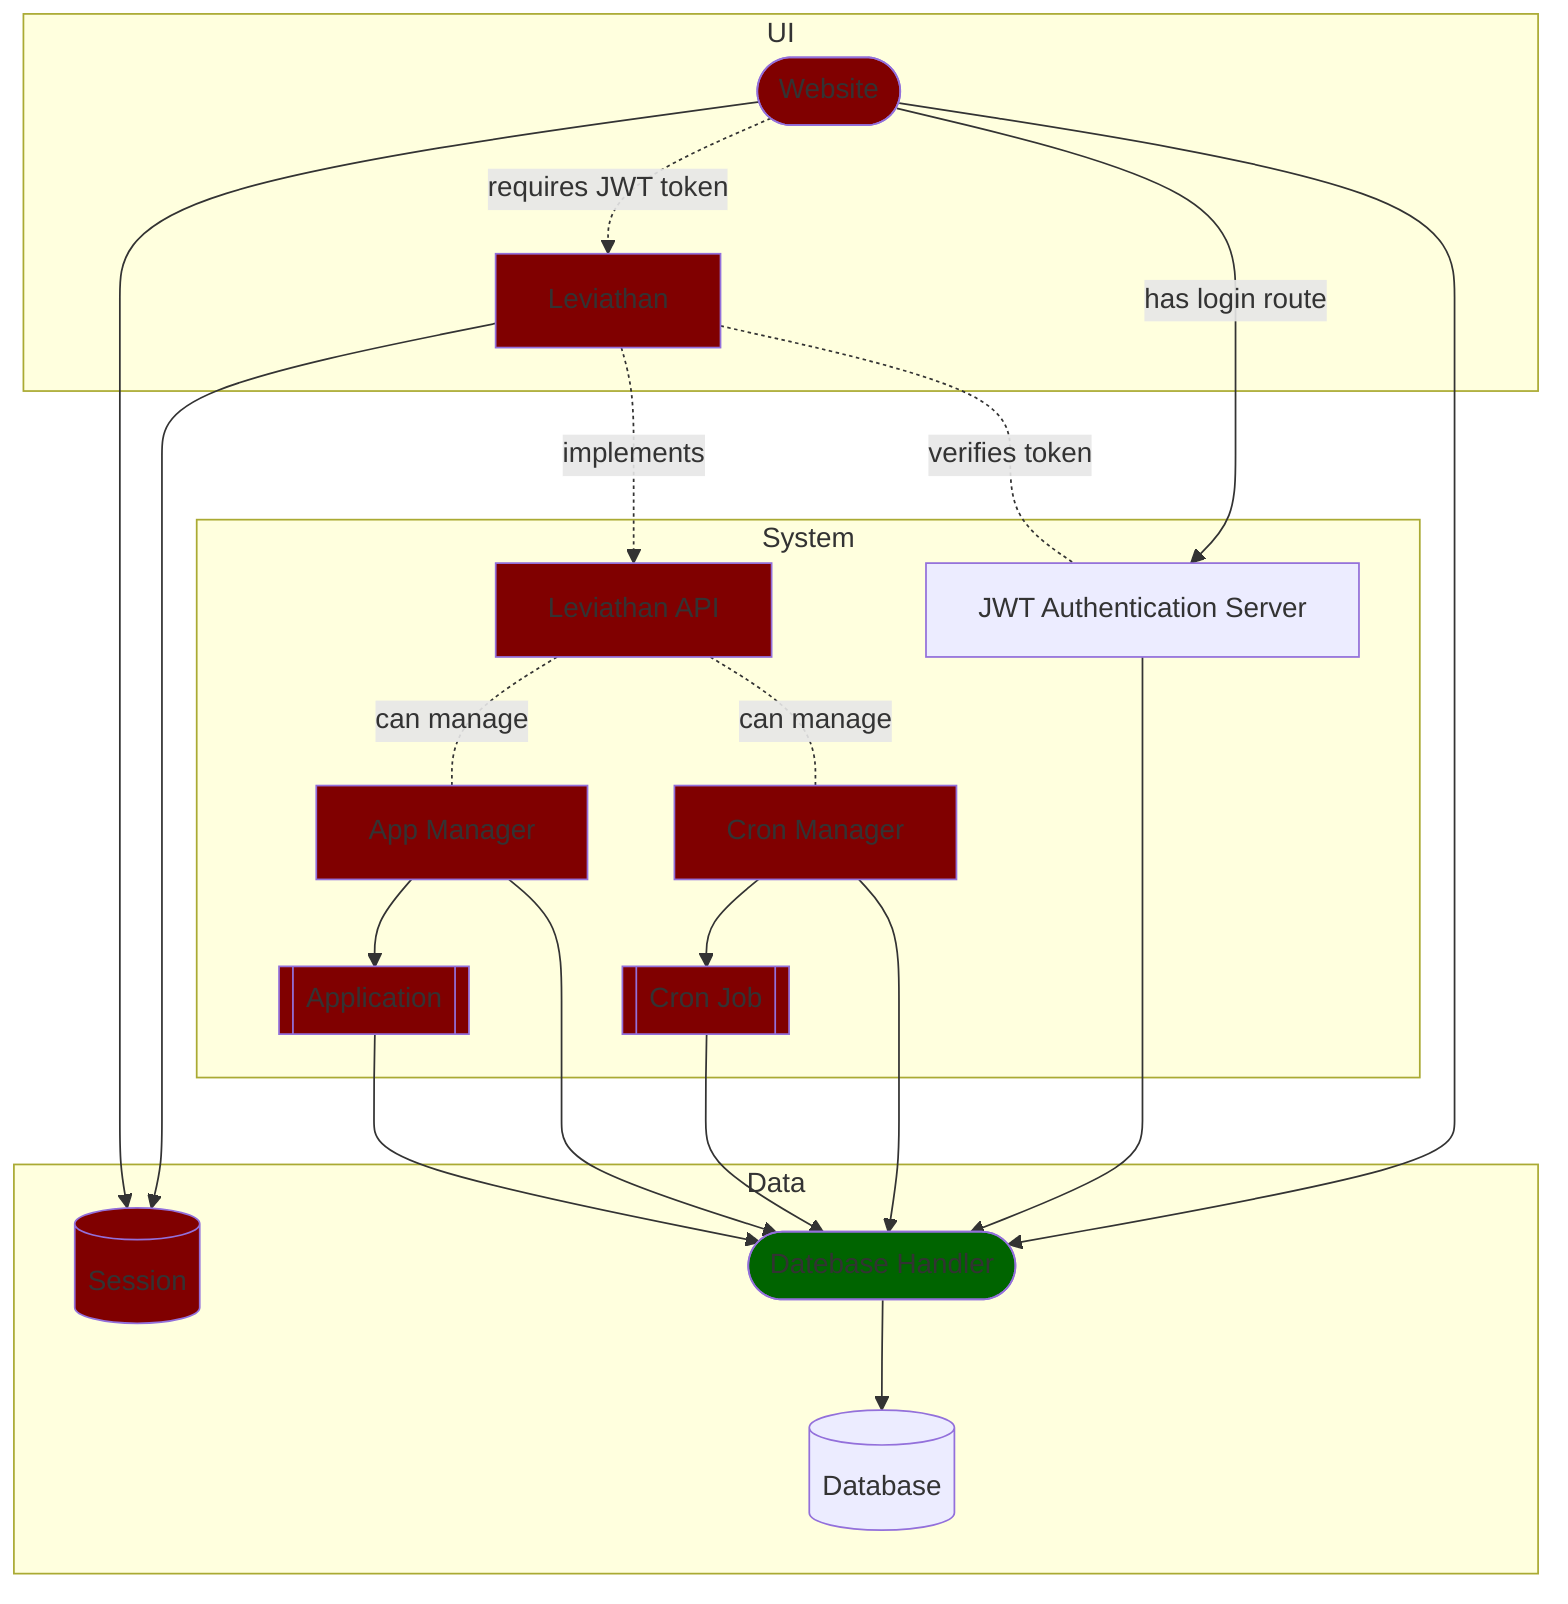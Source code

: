 graph TD
	classDef TODO fill:#800000;
	classDef IN_PROGRESS fill:#006400;

	subgraph data [Data]
	db[(Database)]
	session[(Session)]:::TODO
	dbh([Datebase Handler]):::IN_PROGRESS
	end

	subgraph ui [UI]
	web([Website]):::TODO
	leviathan[Leviathan]:::TODO
	end

	subgraph system [System]
	jwt[JWT Authentication Server]
	api[Leviathan API]:::TODO
	cronmanager[Cron Manager]:::TODO
	cronjob[[Cron Job]]:::TODO
	appmanager[App Manager]:::TODO
	app[[Application]]:::TODO
	end

	web-->dbh
	web-.->|requires JWT token|leviathan
	web-->|has login route|jwt
	leviathan-.-|verifies token|jwt
	leviathan-.->|implements|api
	jwt-->dbh
	api-.-|can manage|cronmanager
	api-.-|can manage|appmanager
	cronmanager-->dbh
	cronmanager-->cronjob
	cronjob-->dbh
	appmanager-->dbh
	appmanager-->app
	app-->dbh
	leviathan---->session
	web-->session
	dbh-->db